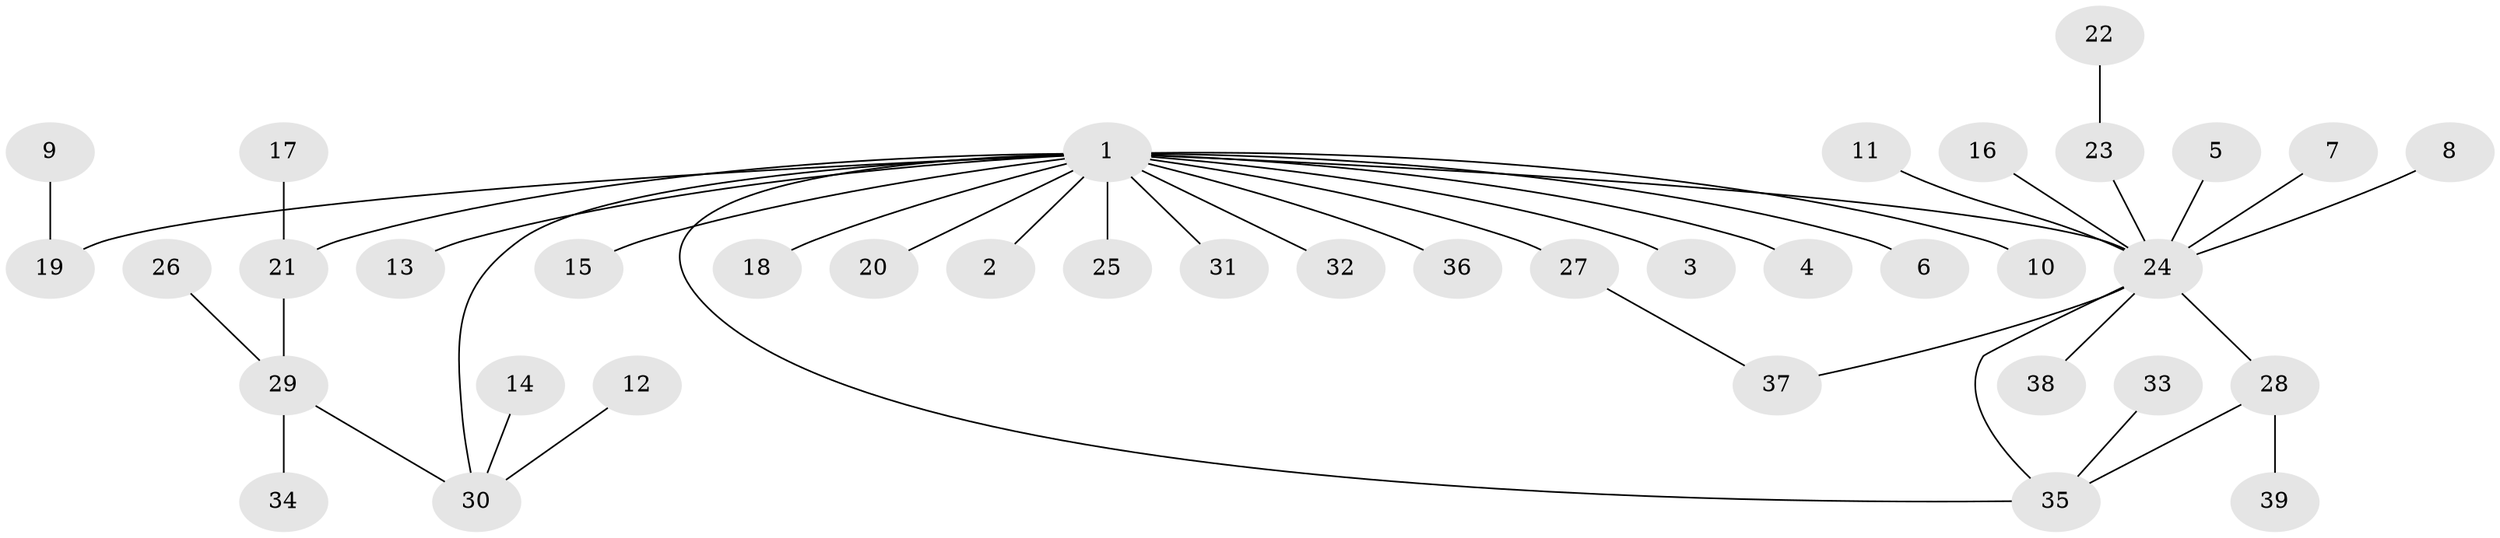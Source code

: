 // original degree distribution, {4: 0.08974358974358974, 18: 0.01282051282051282, 15: 0.01282051282051282, 3: 0.07692307692307693, 1: 0.6025641025641025, 5: 0.02564102564102564, 6: 0.01282051282051282, 2: 0.16666666666666666}
// Generated by graph-tools (version 1.1) at 2025/26/03/09/25 03:26:07]
// undirected, 39 vertices, 42 edges
graph export_dot {
graph [start="1"]
  node [color=gray90,style=filled];
  1;
  2;
  3;
  4;
  5;
  6;
  7;
  8;
  9;
  10;
  11;
  12;
  13;
  14;
  15;
  16;
  17;
  18;
  19;
  20;
  21;
  22;
  23;
  24;
  25;
  26;
  27;
  28;
  29;
  30;
  31;
  32;
  33;
  34;
  35;
  36;
  37;
  38;
  39;
  1 -- 2 [weight=1.0];
  1 -- 3 [weight=1.0];
  1 -- 4 [weight=1.0];
  1 -- 6 [weight=1.0];
  1 -- 10 [weight=1.0];
  1 -- 13 [weight=1.0];
  1 -- 15 [weight=1.0];
  1 -- 18 [weight=1.0];
  1 -- 19 [weight=1.0];
  1 -- 20 [weight=1.0];
  1 -- 21 [weight=1.0];
  1 -- 24 [weight=1.0];
  1 -- 25 [weight=1.0];
  1 -- 27 [weight=1.0];
  1 -- 30 [weight=1.0];
  1 -- 31 [weight=1.0];
  1 -- 32 [weight=1.0];
  1 -- 35 [weight=1.0];
  1 -- 36 [weight=1.0];
  5 -- 24 [weight=1.0];
  7 -- 24 [weight=1.0];
  8 -- 24 [weight=1.0];
  9 -- 19 [weight=1.0];
  11 -- 24 [weight=1.0];
  12 -- 30 [weight=1.0];
  14 -- 30 [weight=1.0];
  16 -- 24 [weight=1.0];
  17 -- 21 [weight=1.0];
  21 -- 29 [weight=1.0];
  22 -- 23 [weight=1.0];
  23 -- 24 [weight=1.0];
  24 -- 28 [weight=1.0];
  24 -- 35 [weight=1.0];
  24 -- 37 [weight=1.0];
  24 -- 38 [weight=1.0];
  26 -- 29 [weight=1.0];
  27 -- 37 [weight=1.0];
  28 -- 35 [weight=1.0];
  28 -- 39 [weight=1.0];
  29 -- 30 [weight=1.0];
  29 -- 34 [weight=1.0];
  33 -- 35 [weight=1.0];
}
